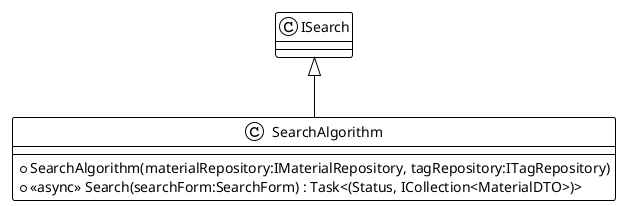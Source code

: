 @startuml
!theme plain
class SearchAlgorithm {
    + SearchAlgorithm(materialRepository:IMaterialRepository, tagRepository:ITagRepository)
    + <<async>> Search(searchForm:SearchForm) : Task<(Status, ICollection<MaterialDTO>)>
}
ISearch <|-- SearchAlgorithm
@enduml
